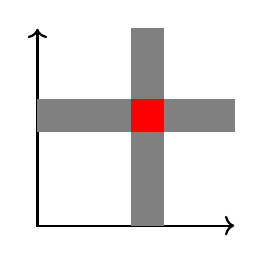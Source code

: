 
\begin{tikzpicture}
\draw [thick, <->] (0,2.5) -- (0,0) -- (2.5,0);
\draw [fill=gray,gray] (0,1.2) rectangle (2.5,1.6);
\draw [fill=gray,gray] (1.2,0) rectangle (1.6,2.5);
\draw [fill=red,red] (1.2,1.2) rectangle (1.6,1.6);
\end{tikzpicture}

